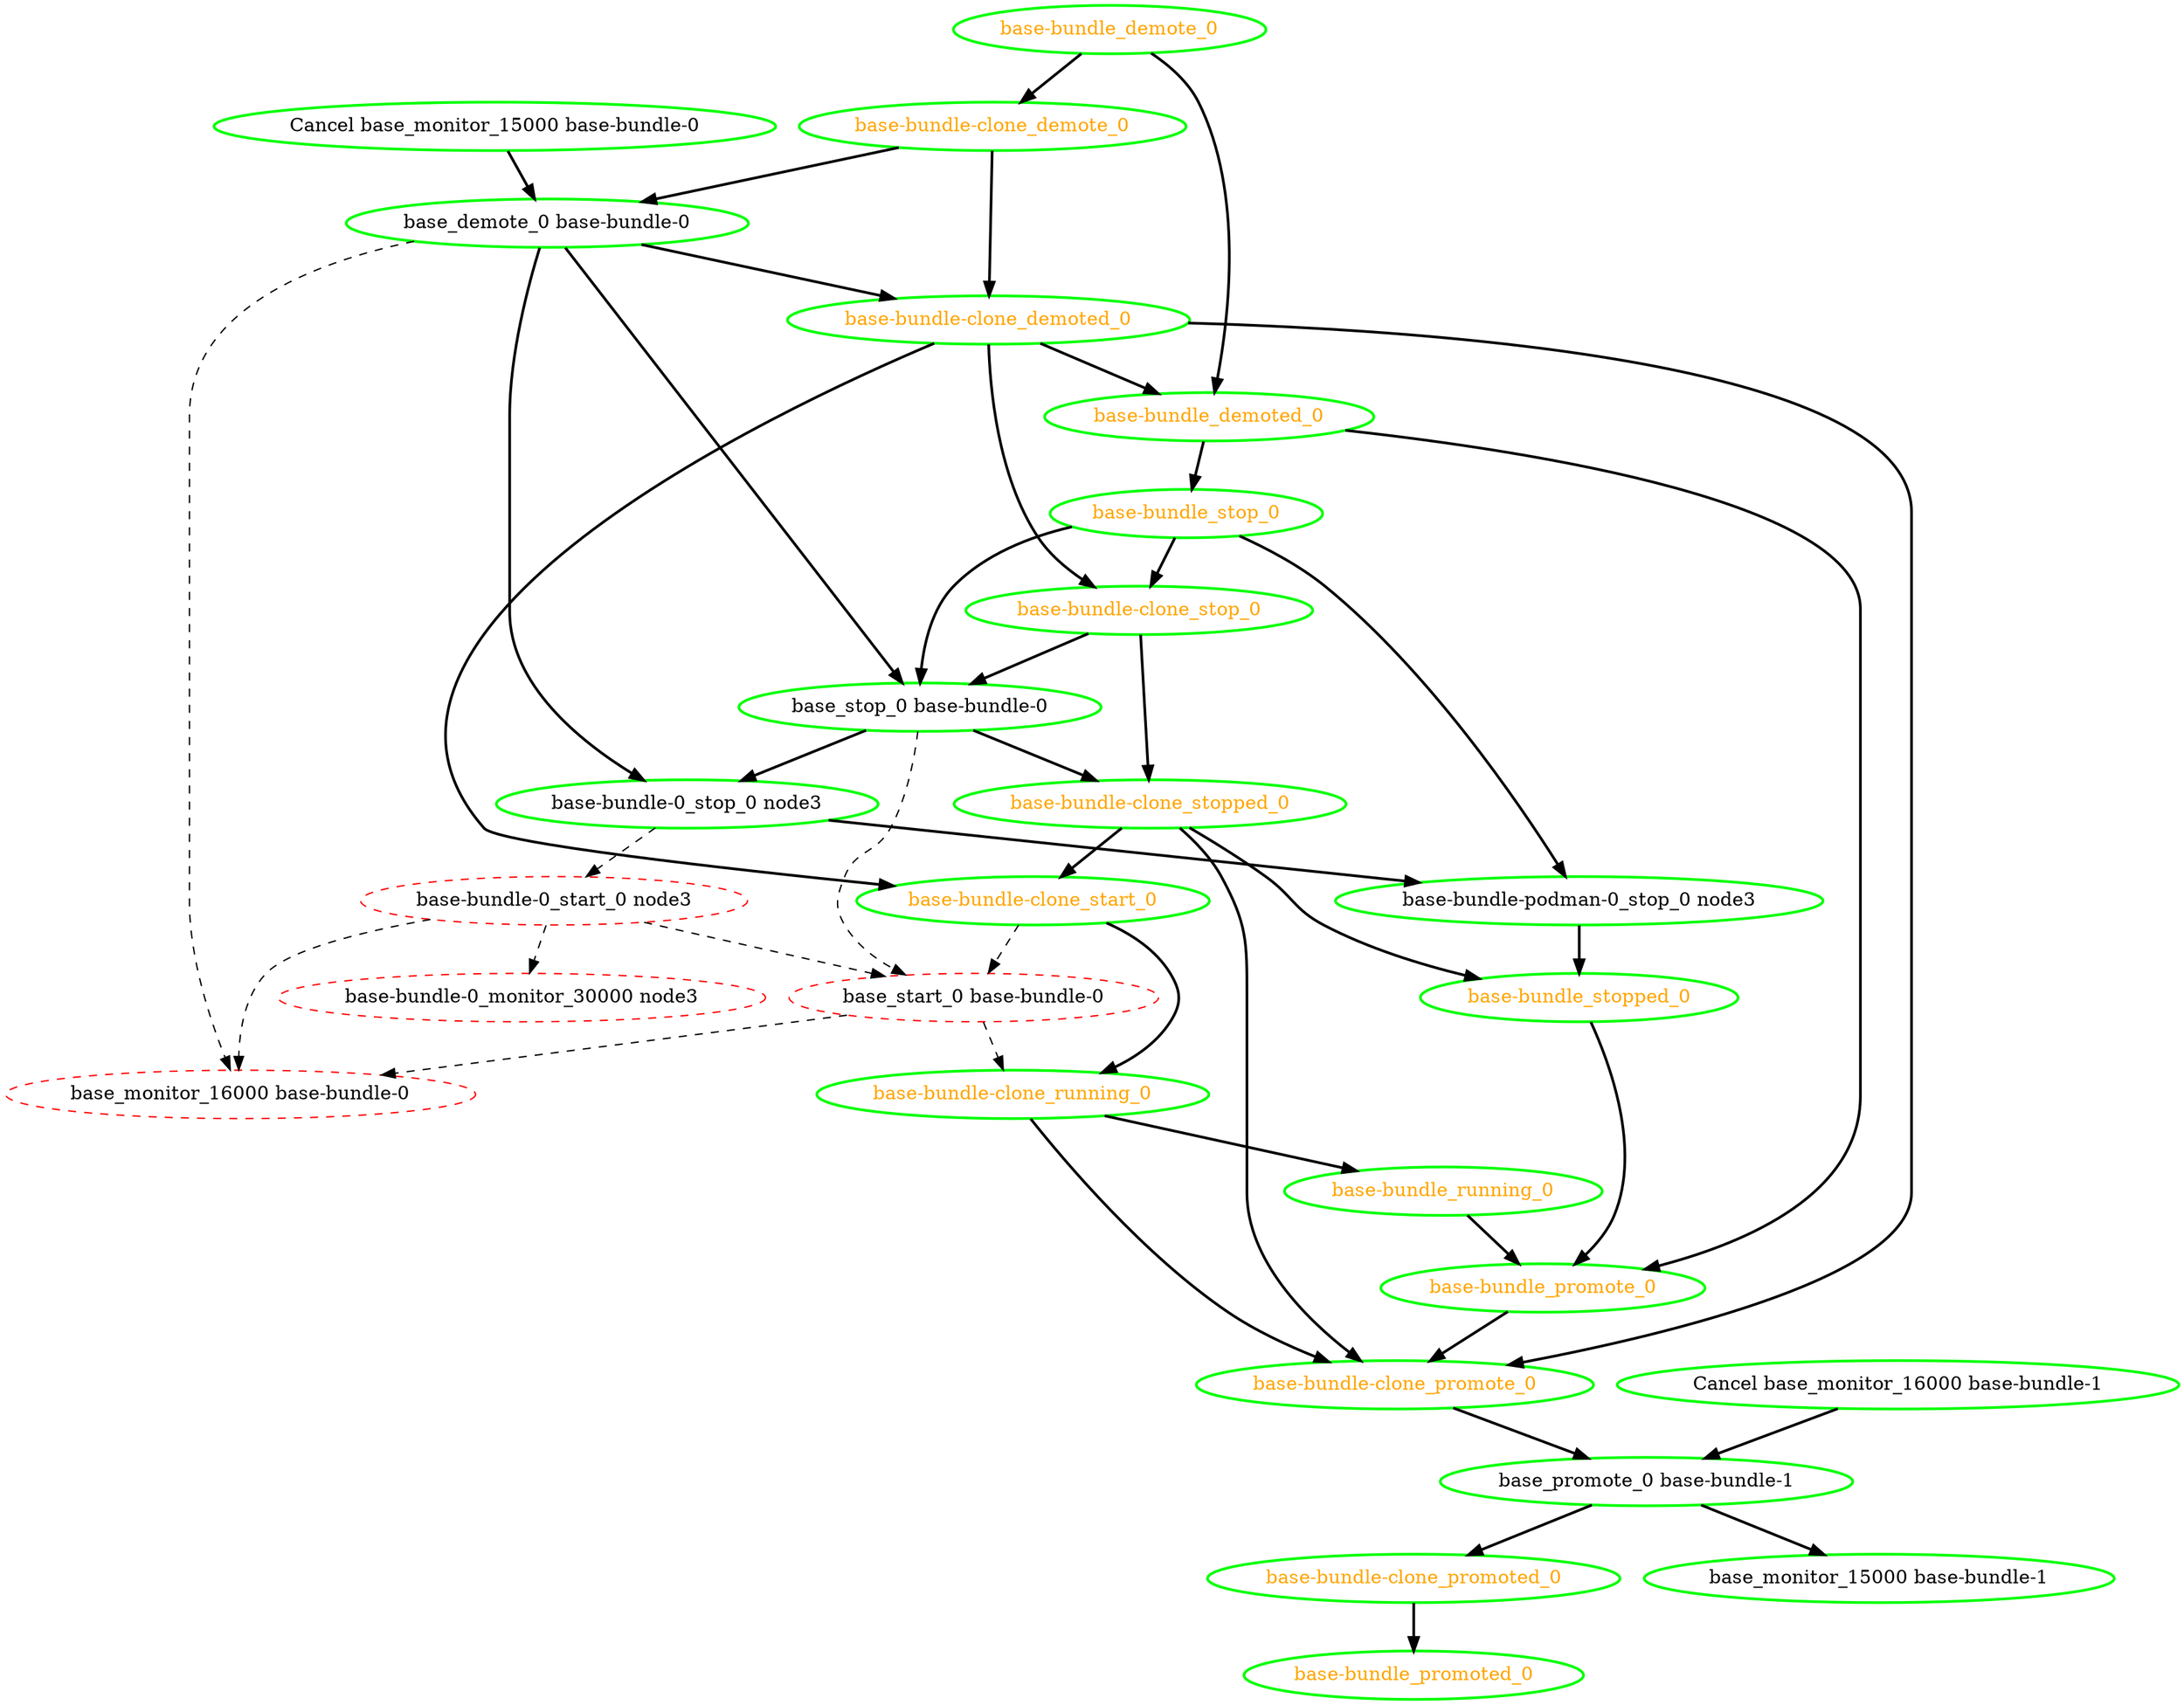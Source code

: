  digraph "g" {
"Cancel base_monitor_15000 base-bundle-0" -> "base_demote_0 base-bundle-0" [ style = bold]
"Cancel base_monitor_15000 base-bundle-0" [ style=bold color="green" fontcolor="black"]
"Cancel base_monitor_16000 base-bundle-1" -> "base_promote_0 base-bundle-1" [ style = bold]
"Cancel base_monitor_16000 base-bundle-1" [ style=bold color="green" fontcolor="black"]
"base-bundle-0_monitor_30000 node3" [ style=dashed color="red" fontcolor="black"]
"base-bundle-0_start_0 node3" -> "base-bundle-0_monitor_30000 node3" [ style = dashed]
"base-bundle-0_start_0 node3" -> "base_monitor_16000 base-bundle-0" [ style = dashed]
"base-bundle-0_start_0 node3" -> "base_start_0 base-bundle-0" [ style = dashed]
"base-bundle-0_start_0 node3" [ style=dashed color="red" fontcolor="black"]
"base-bundle-0_stop_0 node3" -> "base-bundle-0_start_0 node3" [ style = dashed]
"base-bundle-0_stop_0 node3" -> "base-bundle-podman-0_stop_0 node3" [ style = bold]
"base-bundle-0_stop_0 node3" [ style=bold color="green" fontcolor="black"]
"base-bundle-clone_demote_0" -> "base-bundle-clone_demoted_0" [ style = bold]
"base-bundle-clone_demote_0" -> "base_demote_0 base-bundle-0" [ style = bold]
"base-bundle-clone_demote_0" [ style=bold color="green" fontcolor="orange"]
"base-bundle-clone_demoted_0" -> "base-bundle-clone_promote_0" [ style = bold]
"base-bundle-clone_demoted_0" -> "base-bundle-clone_start_0" [ style = bold]
"base-bundle-clone_demoted_0" -> "base-bundle-clone_stop_0" [ style = bold]
"base-bundle-clone_demoted_0" -> "base-bundle_demoted_0" [ style = bold]
"base-bundle-clone_demoted_0" [ style=bold color="green" fontcolor="orange"]
"base-bundle-clone_promote_0" -> "base_promote_0 base-bundle-1" [ style = bold]
"base-bundle-clone_promote_0" [ style=bold color="green" fontcolor="orange"]
"base-bundle-clone_promoted_0" -> "base-bundle_promoted_0" [ style = bold]
"base-bundle-clone_promoted_0" [ style=bold color="green" fontcolor="orange"]
"base-bundle-clone_running_0" -> "base-bundle-clone_promote_0" [ style = bold]
"base-bundle-clone_running_0" -> "base-bundle_running_0" [ style = bold]
"base-bundle-clone_running_0" [ style=bold color="green" fontcolor="orange"]
"base-bundle-clone_start_0" -> "base-bundle-clone_running_0" [ style = bold]
"base-bundle-clone_start_0" -> "base_start_0 base-bundle-0" [ style = dashed]
"base-bundle-clone_start_0" [ style=bold color="green" fontcolor="orange"]
"base-bundle-clone_stop_0" -> "base-bundle-clone_stopped_0" [ style = bold]
"base-bundle-clone_stop_0" -> "base_stop_0 base-bundle-0" [ style = bold]
"base-bundle-clone_stop_0" [ style=bold color="green" fontcolor="orange"]
"base-bundle-clone_stopped_0" -> "base-bundle-clone_promote_0" [ style = bold]
"base-bundle-clone_stopped_0" -> "base-bundle-clone_start_0" [ style = bold]
"base-bundle-clone_stopped_0" -> "base-bundle_stopped_0" [ style = bold]
"base-bundle-clone_stopped_0" [ style=bold color="green" fontcolor="orange"]
"base-bundle-podman-0_stop_0 node3" -> "base-bundle_stopped_0" [ style = bold]
"base-bundle-podman-0_stop_0 node3" [ style=bold color="green" fontcolor="black"]
"base-bundle_demote_0" -> "base-bundle-clone_demote_0" [ style = bold]
"base-bundle_demote_0" -> "base-bundle_demoted_0" [ style = bold]
"base-bundle_demote_0" [ style=bold color="green" fontcolor="orange"]
"base-bundle_demoted_0" -> "base-bundle_promote_0" [ style = bold]
"base-bundle_demoted_0" -> "base-bundle_stop_0" [ style = bold]
"base-bundle_demoted_0" [ style=bold color="green" fontcolor="orange"]
"base-bundle_promote_0" -> "base-bundle-clone_promote_0" [ style = bold]
"base-bundle_promote_0" [ style=bold color="green" fontcolor="orange"]
"base-bundle_promoted_0" [ style=bold color="green" fontcolor="orange"]
"base-bundle_running_0" -> "base-bundle_promote_0" [ style = bold]
"base-bundle_running_0" [ style=bold color="green" fontcolor="orange"]
"base-bundle_stop_0" -> "base-bundle-clone_stop_0" [ style = bold]
"base-bundle_stop_0" -> "base-bundle-podman-0_stop_0 node3" [ style = bold]
"base-bundle_stop_0" -> "base_stop_0 base-bundle-0" [ style = bold]
"base-bundle_stop_0" [ style=bold color="green" fontcolor="orange"]
"base-bundle_stopped_0" -> "base-bundle_promote_0" [ style = bold]
"base-bundle_stopped_0" [ style=bold color="green" fontcolor="orange"]
"base_demote_0 base-bundle-0" -> "base-bundle-0_stop_0 node3" [ style = bold]
"base_demote_0 base-bundle-0" -> "base-bundle-clone_demoted_0" [ style = bold]
"base_demote_0 base-bundle-0" -> "base_monitor_16000 base-bundle-0" [ style = dashed]
"base_demote_0 base-bundle-0" -> "base_stop_0 base-bundle-0" [ style = bold]
"base_demote_0 base-bundle-0" [ style=bold color="green" fontcolor="black"]
"base_monitor_15000 base-bundle-1" [ style=bold color="green" fontcolor="black"]
"base_monitor_16000 base-bundle-0" [ style=dashed color="red" fontcolor="black"]
"base_promote_0 base-bundle-1" -> "base-bundle-clone_promoted_0" [ style = bold]
"base_promote_0 base-bundle-1" -> "base_monitor_15000 base-bundle-1" [ style = bold]
"base_promote_0 base-bundle-1" [ style=bold color="green" fontcolor="black"]
"base_start_0 base-bundle-0" -> "base-bundle-clone_running_0" [ style = dashed]
"base_start_0 base-bundle-0" -> "base_monitor_16000 base-bundle-0" [ style = dashed]
"base_start_0 base-bundle-0" [ style=dashed color="red" fontcolor="black"]
"base_stop_0 base-bundle-0" -> "base-bundle-0_stop_0 node3" [ style = bold]
"base_stop_0 base-bundle-0" -> "base-bundle-clone_stopped_0" [ style = bold]
"base_stop_0 base-bundle-0" -> "base_start_0 base-bundle-0" [ style = dashed]
"base_stop_0 base-bundle-0" [ style=bold color="green" fontcolor="black"]
}
